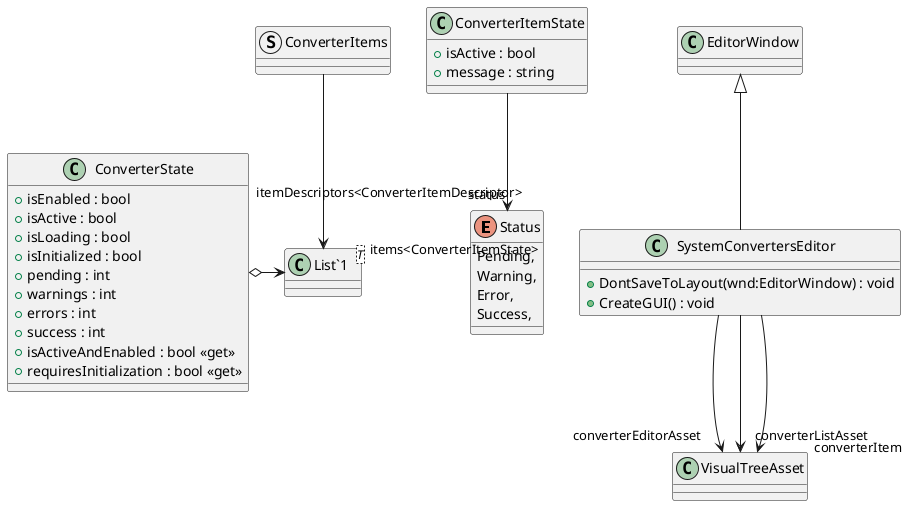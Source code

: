 @startuml
enum Status {
    Pending,
    Warning,
    Error,
    Success,
}
class ConverterItemState {
    + isActive : bool
    + message : string
}
class ConverterState {
    + isEnabled : bool
    + isActive : bool
    + isLoading : bool
    + isInitialized : bool
    + pending : int
    + warnings : int
    + errors : int
    + success : int
    + isActiveAndEnabled : bool <<get>>
    + requiresInitialization : bool <<get>>
}
struct ConverterItems {
}
class SystemConvertersEditor {
    + DontSaveToLayout(wnd:EditorWindow) : void
    + CreateGUI() : void
}
class "List`1"<T> {
}
ConverterItemState --> "status" Status
ConverterState o-> "items<ConverterItemState>" "List`1"
ConverterItems --> "itemDescriptors<ConverterItemDescriptor>" "List`1"
EditorWindow <|-- SystemConvertersEditor
SystemConvertersEditor --> "converterEditorAsset" VisualTreeAsset
SystemConvertersEditor --> "converterListAsset" VisualTreeAsset
SystemConvertersEditor --> "converterItem" VisualTreeAsset
@enduml
